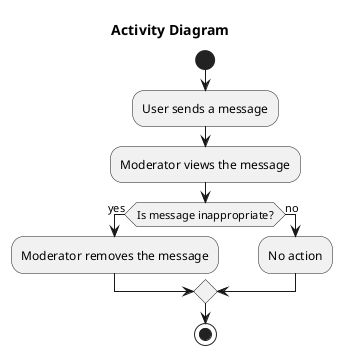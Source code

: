 @startuml
title Activity Diagram 

start

:User sends a message; 
:Moderator views the message;

if (Is message inappropriate?) then (yes)
  :Moderator removes the message;
else (no)
  :No action;
endif

stop
@enduml
